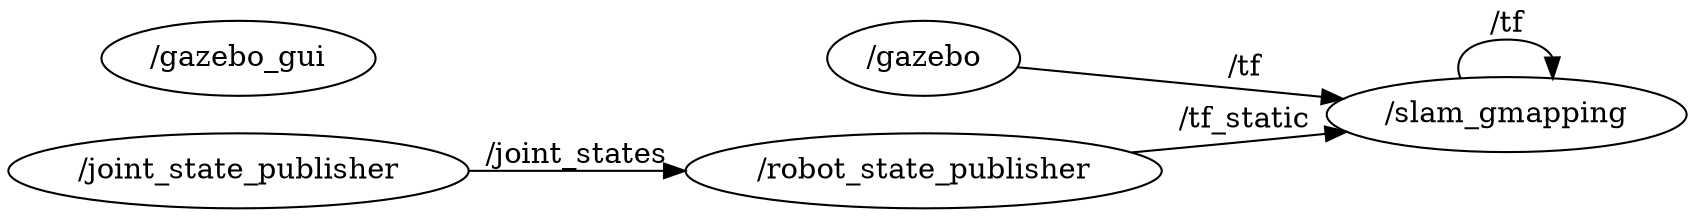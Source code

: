digraph graphname {
	graph [bb="0,0,638.66,100",
		compound=True,
		rank=same,
		rankdir=LR,
		ranksep=0.2
	];
	node [label="\N"];
	n___robot_state_publisher	 [URL=__robot_state_publisher,
		height=0.5,
		label="/robot_state_publisher",
		pos="345.23,18",
		shape=ellipse,
		tooltip="/robot_state_publisher",
		width=2.4734];
	n___slam_gmapping	 [URL=__slam_gmapping,
		height=0.5,
		label="/slam_gmapping",
		pos="568.46,49",
		shape=ellipse,
		tooltip="/slam_gmapping",
		width=1.9498];
	n___robot_state_publisher -> n___slam_gmapping	 [URL=topic_3A__tf_static,
		label="/tf_static",
		lp="466.27,45.5",
		penwidth=1,
		pos="e,506.79,40.333 419.14,28.073 441.92,31.233 467.14,34.747 490.27,38 492.36,38.295 494.49,38.594 496.64,38.897"];
	n___joint_state_publisher	 [URL=__joint_state_publisher,
		height=0.5,
		label="/joint_state_publisher",
		pos="87.092,18",
		shape=ellipse,
		tooltip="/joint_state_publisher",
		width=2.4192];
	n___joint_state_publisher -> n___robot_state_publisher	 [URL=topic_3A__joint_states,
		label="/joint_states",
		lp="215.18,25.5",
		penwidth=1,
		pos="e,256.06,18 174.45,18 197.45,18 222.47,18 246.05,18"];
	n___slam_gmapping -> n___slam_gmapping	 [URL=topic_3A__tf,
		label="/tf",
		lp="568.46,92.5",
		penwidth=1,
		pos="e,586.67,66.41 550.25,66.41 546.85,76.088 552.92,85 568.46,85 578.17,85 584.19,81.519 586.5,76.545"];
	n___gazebo_gui	 [URL=__gazebo_gui,
		height=0.5,
		label="/gazebo_gui",
		pos="87.092,72",
		shape=ellipse,
		tooltip="/gazebo_gui",
		width=1.4985];
	n___gazebo	 [URL=__gazebo,
		height=0.5,
		label="/gazebo",
		pos="345.23,72",
		shape=ellipse,
		tooltip="/gazebo",
		width=1.0652];
	n___gazebo -> n___slam_gmapping	 [URL=topic_3A__tf,
		label="/tf",
		lp="466.27,68.5",
		penwidth=1,
		pos="e,503.13,55.688 382.76,68.202 412.6,65.1 455.75,60.614 492.84,56.758"];
}
